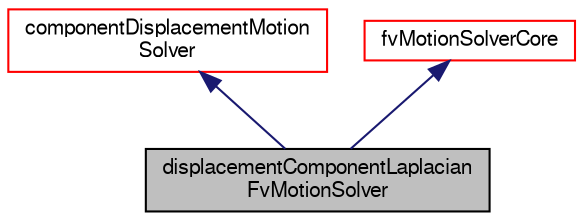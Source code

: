 digraph "displacementComponentLaplacianFvMotionSolver"
{
  bgcolor="transparent";
  edge [fontname="FreeSans",fontsize="10",labelfontname="FreeSans",labelfontsize="10"];
  node [fontname="FreeSans",fontsize="10",shape=record];
  Node20 [label="displacementComponentLaplacian\lFvMotionSolver",height=0.2,width=0.4,color="black", fillcolor="grey75", style="filled", fontcolor="black"];
  Node21 -> Node20 [dir="back",color="midnightblue",fontsize="10",style="solid",fontname="FreeSans"];
  Node21 [label="componentDisplacementMotion\lSolver",height=0.2,width=0.4,color="red",URL="$a21566.html",tooltip="Virtual base class for displacement motion solver. "];
  Node62 -> Node20 [dir="back",color="midnightblue",fontsize="10",style="solid",fontname="FreeSans"];
  Node62 [label="fvMotionSolverCore",height=0.2,width=0.4,color="red",URL="$a23334.html",tooltip="Base class for fvMesh based motionSolvers. "];
}

